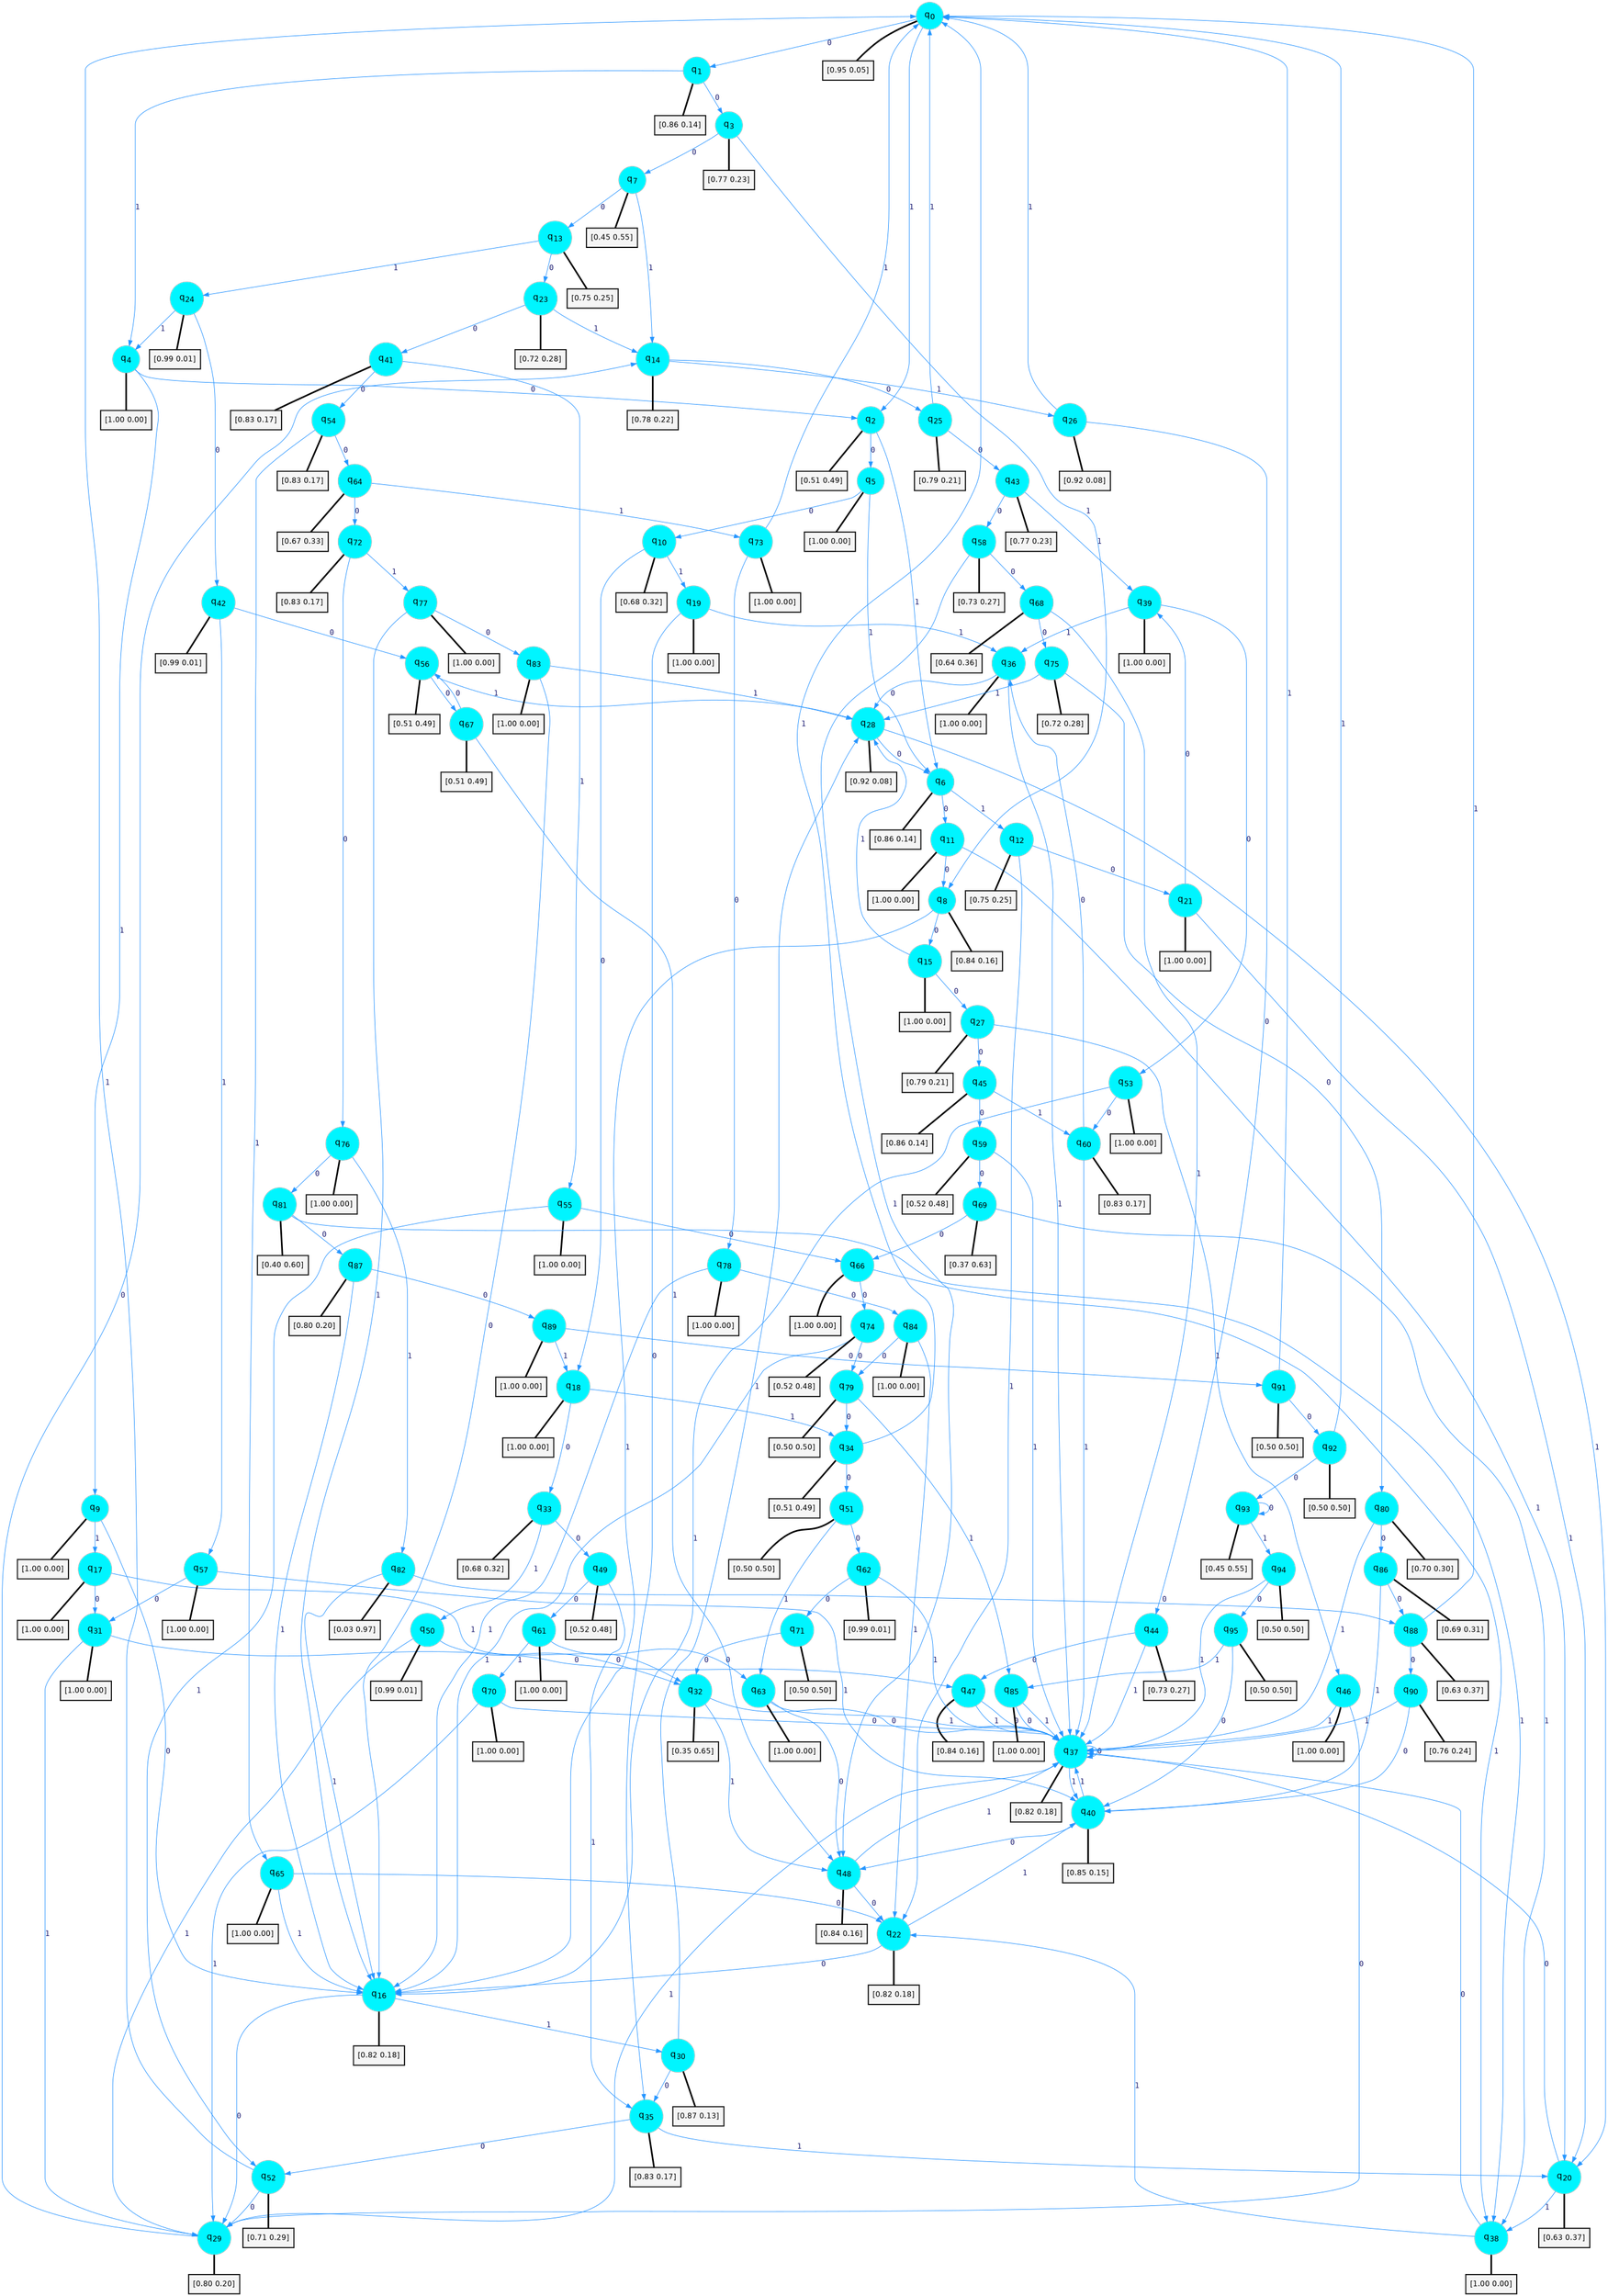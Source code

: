 digraph G {
graph [
bgcolor=transparent, dpi=300, rankdir=TD, size="40,25"];
node [
color=gray, fillcolor=turquoise1, fontcolor=black, fontname=Helvetica, fontsize=16, fontweight=bold, shape=circle, style=filled];
edge [
arrowsize=1, color=dodgerblue1, fontcolor=midnightblue, fontname=courier, fontweight=bold, penwidth=1, style=solid, weight=20];
0[label=<q<SUB>0</SUB>>];
1[label=<q<SUB>1</SUB>>];
2[label=<q<SUB>2</SUB>>];
3[label=<q<SUB>3</SUB>>];
4[label=<q<SUB>4</SUB>>];
5[label=<q<SUB>5</SUB>>];
6[label=<q<SUB>6</SUB>>];
7[label=<q<SUB>7</SUB>>];
8[label=<q<SUB>8</SUB>>];
9[label=<q<SUB>9</SUB>>];
10[label=<q<SUB>10</SUB>>];
11[label=<q<SUB>11</SUB>>];
12[label=<q<SUB>12</SUB>>];
13[label=<q<SUB>13</SUB>>];
14[label=<q<SUB>14</SUB>>];
15[label=<q<SUB>15</SUB>>];
16[label=<q<SUB>16</SUB>>];
17[label=<q<SUB>17</SUB>>];
18[label=<q<SUB>18</SUB>>];
19[label=<q<SUB>19</SUB>>];
20[label=<q<SUB>20</SUB>>];
21[label=<q<SUB>21</SUB>>];
22[label=<q<SUB>22</SUB>>];
23[label=<q<SUB>23</SUB>>];
24[label=<q<SUB>24</SUB>>];
25[label=<q<SUB>25</SUB>>];
26[label=<q<SUB>26</SUB>>];
27[label=<q<SUB>27</SUB>>];
28[label=<q<SUB>28</SUB>>];
29[label=<q<SUB>29</SUB>>];
30[label=<q<SUB>30</SUB>>];
31[label=<q<SUB>31</SUB>>];
32[label=<q<SUB>32</SUB>>];
33[label=<q<SUB>33</SUB>>];
34[label=<q<SUB>34</SUB>>];
35[label=<q<SUB>35</SUB>>];
36[label=<q<SUB>36</SUB>>];
37[label=<q<SUB>37</SUB>>];
38[label=<q<SUB>38</SUB>>];
39[label=<q<SUB>39</SUB>>];
40[label=<q<SUB>40</SUB>>];
41[label=<q<SUB>41</SUB>>];
42[label=<q<SUB>42</SUB>>];
43[label=<q<SUB>43</SUB>>];
44[label=<q<SUB>44</SUB>>];
45[label=<q<SUB>45</SUB>>];
46[label=<q<SUB>46</SUB>>];
47[label=<q<SUB>47</SUB>>];
48[label=<q<SUB>48</SUB>>];
49[label=<q<SUB>49</SUB>>];
50[label=<q<SUB>50</SUB>>];
51[label=<q<SUB>51</SUB>>];
52[label=<q<SUB>52</SUB>>];
53[label=<q<SUB>53</SUB>>];
54[label=<q<SUB>54</SUB>>];
55[label=<q<SUB>55</SUB>>];
56[label=<q<SUB>56</SUB>>];
57[label=<q<SUB>57</SUB>>];
58[label=<q<SUB>58</SUB>>];
59[label=<q<SUB>59</SUB>>];
60[label=<q<SUB>60</SUB>>];
61[label=<q<SUB>61</SUB>>];
62[label=<q<SUB>62</SUB>>];
63[label=<q<SUB>63</SUB>>];
64[label=<q<SUB>64</SUB>>];
65[label=<q<SUB>65</SUB>>];
66[label=<q<SUB>66</SUB>>];
67[label=<q<SUB>67</SUB>>];
68[label=<q<SUB>68</SUB>>];
69[label=<q<SUB>69</SUB>>];
70[label=<q<SUB>70</SUB>>];
71[label=<q<SUB>71</SUB>>];
72[label=<q<SUB>72</SUB>>];
73[label=<q<SUB>73</SUB>>];
74[label=<q<SUB>74</SUB>>];
75[label=<q<SUB>75</SUB>>];
76[label=<q<SUB>76</SUB>>];
77[label=<q<SUB>77</SUB>>];
78[label=<q<SUB>78</SUB>>];
79[label=<q<SUB>79</SUB>>];
80[label=<q<SUB>80</SUB>>];
81[label=<q<SUB>81</SUB>>];
82[label=<q<SUB>82</SUB>>];
83[label=<q<SUB>83</SUB>>];
84[label=<q<SUB>84</SUB>>];
85[label=<q<SUB>85</SUB>>];
86[label=<q<SUB>86</SUB>>];
87[label=<q<SUB>87</SUB>>];
88[label=<q<SUB>88</SUB>>];
89[label=<q<SUB>89</SUB>>];
90[label=<q<SUB>90</SUB>>];
91[label=<q<SUB>91</SUB>>];
92[label=<q<SUB>92</SUB>>];
93[label=<q<SUB>93</SUB>>];
94[label=<q<SUB>94</SUB>>];
95[label=<q<SUB>95</SUB>>];
96[label="[0.95 0.05]", shape=box,fontcolor=black, fontname=Helvetica, fontsize=14, penwidth=2, fillcolor=whitesmoke,color=black];
97[label="[0.86 0.14]", shape=box,fontcolor=black, fontname=Helvetica, fontsize=14, penwidth=2, fillcolor=whitesmoke,color=black];
98[label="[0.51 0.49]", shape=box,fontcolor=black, fontname=Helvetica, fontsize=14, penwidth=2, fillcolor=whitesmoke,color=black];
99[label="[0.77 0.23]", shape=box,fontcolor=black, fontname=Helvetica, fontsize=14, penwidth=2, fillcolor=whitesmoke,color=black];
100[label="[1.00 0.00]", shape=box,fontcolor=black, fontname=Helvetica, fontsize=14, penwidth=2, fillcolor=whitesmoke,color=black];
101[label="[1.00 0.00]", shape=box,fontcolor=black, fontname=Helvetica, fontsize=14, penwidth=2, fillcolor=whitesmoke,color=black];
102[label="[0.86 0.14]", shape=box,fontcolor=black, fontname=Helvetica, fontsize=14, penwidth=2, fillcolor=whitesmoke,color=black];
103[label="[0.45 0.55]", shape=box,fontcolor=black, fontname=Helvetica, fontsize=14, penwidth=2, fillcolor=whitesmoke,color=black];
104[label="[0.84 0.16]", shape=box,fontcolor=black, fontname=Helvetica, fontsize=14, penwidth=2, fillcolor=whitesmoke,color=black];
105[label="[1.00 0.00]", shape=box,fontcolor=black, fontname=Helvetica, fontsize=14, penwidth=2, fillcolor=whitesmoke,color=black];
106[label="[0.68 0.32]", shape=box,fontcolor=black, fontname=Helvetica, fontsize=14, penwidth=2, fillcolor=whitesmoke,color=black];
107[label="[1.00 0.00]", shape=box,fontcolor=black, fontname=Helvetica, fontsize=14, penwidth=2, fillcolor=whitesmoke,color=black];
108[label="[0.75 0.25]", shape=box,fontcolor=black, fontname=Helvetica, fontsize=14, penwidth=2, fillcolor=whitesmoke,color=black];
109[label="[0.75 0.25]", shape=box,fontcolor=black, fontname=Helvetica, fontsize=14, penwidth=2, fillcolor=whitesmoke,color=black];
110[label="[0.78 0.22]", shape=box,fontcolor=black, fontname=Helvetica, fontsize=14, penwidth=2, fillcolor=whitesmoke,color=black];
111[label="[1.00 0.00]", shape=box,fontcolor=black, fontname=Helvetica, fontsize=14, penwidth=2, fillcolor=whitesmoke,color=black];
112[label="[0.82 0.18]", shape=box,fontcolor=black, fontname=Helvetica, fontsize=14, penwidth=2, fillcolor=whitesmoke,color=black];
113[label="[1.00 0.00]", shape=box,fontcolor=black, fontname=Helvetica, fontsize=14, penwidth=2, fillcolor=whitesmoke,color=black];
114[label="[1.00 0.00]", shape=box,fontcolor=black, fontname=Helvetica, fontsize=14, penwidth=2, fillcolor=whitesmoke,color=black];
115[label="[1.00 0.00]", shape=box,fontcolor=black, fontname=Helvetica, fontsize=14, penwidth=2, fillcolor=whitesmoke,color=black];
116[label="[0.63 0.37]", shape=box,fontcolor=black, fontname=Helvetica, fontsize=14, penwidth=2, fillcolor=whitesmoke,color=black];
117[label="[1.00 0.00]", shape=box,fontcolor=black, fontname=Helvetica, fontsize=14, penwidth=2, fillcolor=whitesmoke,color=black];
118[label="[0.82 0.18]", shape=box,fontcolor=black, fontname=Helvetica, fontsize=14, penwidth=2, fillcolor=whitesmoke,color=black];
119[label="[0.72 0.28]", shape=box,fontcolor=black, fontname=Helvetica, fontsize=14, penwidth=2, fillcolor=whitesmoke,color=black];
120[label="[0.99 0.01]", shape=box,fontcolor=black, fontname=Helvetica, fontsize=14, penwidth=2, fillcolor=whitesmoke,color=black];
121[label="[0.79 0.21]", shape=box,fontcolor=black, fontname=Helvetica, fontsize=14, penwidth=2, fillcolor=whitesmoke,color=black];
122[label="[0.92 0.08]", shape=box,fontcolor=black, fontname=Helvetica, fontsize=14, penwidth=2, fillcolor=whitesmoke,color=black];
123[label="[0.79 0.21]", shape=box,fontcolor=black, fontname=Helvetica, fontsize=14, penwidth=2, fillcolor=whitesmoke,color=black];
124[label="[0.92 0.08]", shape=box,fontcolor=black, fontname=Helvetica, fontsize=14, penwidth=2, fillcolor=whitesmoke,color=black];
125[label="[0.80 0.20]", shape=box,fontcolor=black, fontname=Helvetica, fontsize=14, penwidth=2, fillcolor=whitesmoke,color=black];
126[label="[0.87 0.13]", shape=box,fontcolor=black, fontname=Helvetica, fontsize=14, penwidth=2, fillcolor=whitesmoke,color=black];
127[label="[1.00 0.00]", shape=box,fontcolor=black, fontname=Helvetica, fontsize=14, penwidth=2, fillcolor=whitesmoke,color=black];
128[label="[0.35 0.65]", shape=box,fontcolor=black, fontname=Helvetica, fontsize=14, penwidth=2, fillcolor=whitesmoke,color=black];
129[label="[0.68 0.32]", shape=box,fontcolor=black, fontname=Helvetica, fontsize=14, penwidth=2, fillcolor=whitesmoke,color=black];
130[label="[0.51 0.49]", shape=box,fontcolor=black, fontname=Helvetica, fontsize=14, penwidth=2, fillcolor=whitesmoke,color=black];
131[label="[0.83 0.17]", shape=box,fontcolor=black, fontname=Helvetica, fontsize=14, penwidth=2, fillcolor=whitesmoke,color=black];
132[label="[1.00 0.00]", shape=box,fontcolor=black, fontname=Helvetica, fontsize=14, penwidth=2, fillcolor=whitesmoke,color=black];
133[label="[0.82 0.18]", shape=box,fontcolor=black, fontname=Helvetica, fontsize=14, penwidth=2, fillcolor=whitesmoke,color=black];
134[label="[1.00 0.00]", shape=box,fontcolor=black, fontname=Helvetica, fontsize=14, penwidth=2, fillcolor=whitesmoke,color=black];
135[label="[1.00 0.00]", shape=box,fontcolor=black, fontname=Helvetica, fontsize=14, penwidth=2, fillcolor=whitesmoke,color=black];
136[label="[0.85 0.15]", shape=box,fontcolor=black, fontname=Helvetica, fontsize=14, penwidth=2, fillcolor=whitesmoke,color=black];
137[label="[0.83 0.17]", shape=box,fontcolor=black, fontname=Helvetica, fontsize=14, penwidth=2, fillcolor=whitesmoke,color=black];
138[label="[0.99 0.01]", shape=box,fontcolor=black, fontname=Helvetica, fontsize=14, penwidth=2, fillcolor=whitesmoke,color=black];
139[label="[0.77 0.23]", shape=box,fontcolor=black, fontname=Helvetica, fontsize=14, penwidth=2, fillcolor=whitesmoke,color=black];
140[label="[0.73 0.27]", shape=box,fontcolor=black, fontname=Helvetica, fontsize=14, penwidth=2, fillcolor=whitesmoke,color=black];
141[label="[0.86 0.14]", shape=box,fontcolor=black, fontname=Helvetica, fontsize=14, penwidth=2, fillcolor=whitesmoke,color=black];
142[label="[1.00 0.00]", shape=box,fontcolor=black, fontname=Helvetica, fontsize=14, penwidth=2, fillcolor=whitesmoke,color=black];
143[label="[0.84 0.16]", shape=box,fontcolor=black, fontname=Helvetica, fontsize=14, penwidth=2, fillcolor=whitesmoke,color=black];
144[label="[0.84 0.16]", shape=box,fontcolor=black, fontname=Helvetica, fontsize=14, penwidth=2, fillcolor=whitesmoke,color=black];
145[label="[0.52 0.48]", shape=box,fontcolor=black, fontname=Helvetica, fontsize=14, penwidth=2, fillcolor=whitesmoke,color=black];
146[label="[0.99 0.01]", shape=box,fontcolor=black, fontname=Helvetica, fontsize=14, penwidth=2, fillcolor=whitesmoke,color=black];
147[label="[0.50 0.50]", shape=box,fontcolor=black, fontname=Helvetica, fontsize=14, penwidth=2, fillcolor=whitesmoke,color=black];
148[label="[0.71 0.29]", shape=box,fontcolor=black, fontname=Helvetica, fontsize=14, penwidth=2, fillcolor=whitesmoke,color=black];
149[label="[1.00 0.00]", shape=box,fontcolor=black, fontname=Helvetica, fontsize=14, penwidth=2, fillcolor=whitesmoke,color=black];
150[label="[0.83 0.17]", shape=box,fontcolor=black, fontname=Helvetica, fontsize=14, penwidth=2, fillcolor=whitesmoke,color=black];
151[label="[1.00 0.00]", shape=box,fontcolor=black, fontname=Helvetica, fontsize=14, penwidth=2, fillcolor=whitesmoke,color=black];
152[label="[0.51 0.49]", shape=box,fontcolor=black, fontname=Helvetica, fontsize=14, penwidth=2, fillcolor=whitesmoke,color=black];
153[label="[1.00 0.00]", shape=box,fontcolor=black, fontname=Helvetica, fontsize=14, penwidth=2, fillcolor=whitesmoke,color=black];
154[label="[0.73 0.27]", shape=box,fontcolor=black, fontname=Helvetica, fontsize=14, penwidth=2, fillcolor=whitesmoke,color=black];
155[label="[0.52 0.48]", shape=box,fontcolor=black, fontname=Helvetica, fontsize=14, penwidth=2, fillcolor=whitesmoke,color=black];
156[label="[0.83 0.17]", shape=box,fontcolor=black, fontname=Helvetica, fontsize=14, penwidth=2, fillcolor=whitesmoke,color=black];
157[label="[1.00 0.00]", shape=box,fontcolor=black, fontname=Helvetica, fontsize=14, penwidth=2, fillcolor=whitesmoke,color=black];
158[label="[0.99 0.01]", shape=box,fontcolor=black, fontname=Helvetica, fontsize=14, penwidth=2, fillcolor=whitesmoke,color=black];
159[label="[1.00 0.00]", shape=box,fontcolor=black, fontname=Helvetica, fontsize=14, penwidth=2, fillcolor=whitesmoke,color=black];
160[label="[0.67 0.33]", shape=box,fontcolor=black, fontname=Helvetica, fontsize=14, penwidth=2, fillcolor=whitesmoke,color=black];
161[label="[1.00 0.00]", shape=box,fontcolor=black, fontname=Helvetica, fontsize=14, penwidth=2, fillcolor=whitesmoke,color=black];
162[label="[1.00 0.00]", shape=box,fontcolor=black, fontname=Helvetica, fontsize=14, penwidth=2, fillcolor=whitesmoke,color=black];
163[label="[0.51 0.49]", shape=box,fontcolor=black, fontname=Helvetica, fontsize=14, penwidth=2, fillcolor=whitesmoke,color=black];
164[label="[0.64 0.36]", shape=box,fontcolor=black, fontname=Helvetica, fontsize=14, penwidth=2, fillcolor=whitesmoke,color=black];
165[label="[0.37 0.63]", shape=box,fontcolor=black, fontname=Helvetica, fontsize=14, penwidth=2, fillcolor=whitesmoke,color=black];
166[label="[1.00 0.00]", shape=box,fontcolor=black, fontname=Helvetica, fontsize=14, penwidth=2, fillcolor=whitesmoke,color=black];
167[label="[0.50 0.50]", shape=box,fontcolor=black, fontname=Helvetica, fontsize=14, penwidth=2, fillcolor=whitesmoke,color=black];
168[label="[0.83 0.17]", shape=box,fontcolor=black, fontname=Helvetica, fontsize=14, penwidth=2, fillcolor=whitesmoke,color=black];
169[label="[1.00 0.00]", shape=box,fontcolor=black, fontname=Helvetica, fontsize=14, penwidth=2, fillcolor=whitesmoke,color=black];
170[label="[0.52 0.48]", shape=box,fontcolor=black, fontname=Helvetica, fontsize=14, penwidth=2, fillcolor=whitesmoke,color=black];
171[label="[0.72 0.28]", shape=box,fontcolor=black, fontname=Helvetica, fontsize=14, penwidth=2, fillcolor=whitesmoke,color=black];
172[label="[1.00 0.00]", shape=box,fontcolor=black, fontname=Helvetica, fontsize=14, penwidth=2, fillcolor=whitesmoke,color=black];
173[label="[1.00 0.00]", shape=box,fontcolor=black, fontname=Helvetica, fontsize=14, penwidth=2, fillcolor=whitesmoke,color=black];
174[label="[1.00 0.00]", shape=box,fontcolor=black, fontname=Helvetica, fontsize=14, penwidth=2, fillcolor=whitesmoke,color=black];
175[label="[0.50 0.50]", shape=box,fontcolor=black, fontname=Helvetica, fontsize=14, penwidth=2, fillcolor=whitesmoke,color=black];
176[label="[0.70 0.30]", shape=box,fontcolor=black, fontname=Helvetica, fontsize=14, penwidth=2, fillcolor=whitesmoke,color=black];
177[label="[0.40 0.60]", shape=box,fontcolor=black, fontname=Helvetica, fontsize=14, penwidth=2, fillcolor=whitesmoke,color=black];
178[label="[0.03 0.97]", shape=box,fontcolor=black, fontname=Helvetica, fontsize=14, penwidth=2, fillcolor=whitesmoke,color=black];
179[label="[1.00 0.00]", shape=box,fontcolor=black, fontname=Helvetica, fontsize=14, penwidth=2, fillcolor=whitesmoke,color=black];
180[label="[1.00 0.00]", shape=box,fontcolor=black, fontname=Helvetica, fontsize=14, penwidth=2, fillcolor=whitesmoke,color=black];
181[label="[1.00 0.00]", shape=box,fontcolor=black, fontname=Helvetica, fontsize=14, penwidth=2, fillcolor=whitesmoke,color=black];
182[label="[0.69 0.31]", shape=box,fontcolor=black, fontname=Helvetica, fontsize=14, penwidth=2, fillcolor=whitesmoke,color=black];
183[label="[0.80 0.20]", shape=box,fontcolor=black, fontname=Helvetica, fontsize=14, penwidth=2, fillcolor=whitesmoke,color=black];
184[label="[0.63 0.37]", shape=box,fontcolor=black, fontname=Helvetica, fontsize=14, penwidth=2, fillcolor=whitesmoke,color=black];
185[label="[1.00 0.00]", shape=box,fontcolor=black, fontname=Helvetica, fontsize=14, penwidth=2, fillcolor=whitesmoke,color=black];
186[label="[0.76 0.24]", shape=box,fontcolor=black, fontname=Helvetica, fontsize=14, penwidth=2, fillcolor=whitesmoke,color=black];
187[label="[0.50 0.50]", shape=box,fontcolor=black, fontname=Helvetica, fontsize=14, penwidth=2, fillcolor=whitesmoke,color=black];
188[label="[0.50 0.50]", shape=box,fontcolor=black, fontname=Helvetica, fontsize=14, penwidth=2, fillcolor=whitesmoke,color=black];
189[label="[0.45 0.55]", shape=box,fontcolor=black, fontname=Helvetica, fontsize=14, penwidth=2, fillcolor=whitesmoke,color=black];
190[label="[0.50 0.50]", shape=box,fontcolor=black, fontname=Helvetica, fontsize=14, penwidth=2, fillcolor=whitesmoke,color=black];
191[label="[0.50 0.50]", shape=box,fontcolor=black, fontname=Helvetica, fontsize=14, penwidth=2, fillcolor=whitesmoke,color=black];
0->1 [label=0];
0->2 [label=1];
0->96 [arrowhead=none, penwidth=3,color=black];
1->3 [label=0];
1->4 [label=1];
1->97 [arrowhead=none, penwidth=3,color=black];
2->5 [label=0];
2->6 [label=1];
2->98 [arrowhead=none, penwidth=3,color=black];
3->7 [label=0];
3->8 [label=1];
3->99 [arrowhead=none, penwidth=3,color=black];
4->2 [label=0];
4->9 [label=1];
4->100 [arrowhead=none, penwidth=3,color=black];
5->10 [label=0];
5->6 [label=1];
5->101 [arrowhead=none, penwidth=3,color=black];
6->11 [label=0];
6->12 [label=1];
6->102 [arrowhead=none, penwidth=3,color=black];
7->13 [label=0];
7->14 [label=1];
7->103 [arrowhead=none, penwidth=3,color=black];
8->15 [label=0];
8->16 [label=1];
8->104 [arrowhead=none, penwidth=3,color=black];
9->16 [label=0];
9->17 [label=1];
9->105 [arrowhead=none, penwidth=3,color=black];
10->18 [label=0];
10->19 [label=1];
10->106 [arrowhead=none, penwidth=3,color=black];
11->8 [label=0];
11->20 [label=1];
11->107 [arrowhead=none, penwidth=3,color=black];
12->21 [label=0];
12->22 [label=1];
12->108 [arrowhead=none, penwidth=3,color=black];
13->23 [label=0];
13->24 [label=1];
13->109 [arrowhead=none, penwidth=3,color=black];
14->25 [label=0];
14->26 [label=1];
14->110 [arrowhead=none, penwidth=3,color=black];
15->27 [label=0];
15->28 [label=1];
15->111 [arrowhead=none, penwidth=3,color=black];
16->29 [label=0];
16->30 [label=1];
16->112 [arrowhead=none, penwidth=3,color=black];
17->31 [label=0];
17->32 [label=1];
17->113 [arrowhead=none, penwidth=3,color=black];
18->33 [label=0];
18->34 [label=1];
18->114 [arrowhead=none, penwidth=3,color=black];
19->35 [label=0];
19->36 [label=1];
19->115 [arrowhead=none, penwidth=3,color=black];
20->37 [label=0];
20->38 [label=1];
20->116 [arrowhead=none, penwidth=3,color=black];
21->39 [label=0];
21->20 [label=1];
21->117 [arrowhead=none, penwidth=3,color=black];
22->16 [label=0];
22->40 [label=1];
22->118 [arrowhead=none, penwidth=3,color=black];
23->41 [label=0];
23->14 [label=1];
23->119 [arrowhead=none, penwidth=3,color=black];
24->42 [label=0];
24->4 [label=1];
24->120 [arrowhead=none, penwidth=3,color=black];
25->43 [label=0];
25->0 [label=1];
25->121 [arrowhead=none, penwidth=3,color=black];
26->44 [label=0];
26->0 [label=1];
26->122 [arrowhead=none, penwidth=3,color=black];
27->45 [label=0];
27->46 [label=1];
27->123 [arrowhead=none, penwidth=3,color=black];
28->6 [label=0];
28->20 [label=1];
28->124 [arrowhead=none, penwidth=3,color=black];
29->14 [label=0];
29->37 [label=1];
29->125 [arrowhead=none, penwidth=3,color=black];
30->35 [label=0];
30->28 [label=1];
30->126 [arrowhead=none, penwidth=3,color=black];
31->47 [label=0];
31->29 [label=1];
31->127 [arrowhead=none, penwidth=3,color=black];
32->37 [label=0];
32->48 [label=1];
32->128 [arrowhead=none, penwidth=3,color=black];
33->49 [label=0];
33->50 [label=1];
33->129 [arrowhead=none, penwidth=3,color=black];
34->51 [label=0];
34->0 [label=1];
34->130 [arrowhead=none, penwidth=3,color=black];
35->52 [label=0];
35->20 [label=1];
35->131 [arrowhead=none, penwidth=3,color=black];
36->28 [label=0];
36->37 [label=1];
36->132 [arrowhead=none, penwidth=3,color=black];
37->37 [label=0];
37->40 [label=1];
37->133 [arrowhead=none, penwidth=3,color=black];
38->37 [label=0];
38->22 [label=1];
38->134 [arrowhead=none, penwidth=3,color=black];
39->53 [label=0];
39->36 [label=1];
39->135 [arrowhead=none, penwidth=3,color=black];
40->48 [label=0];
40->37 [label=1];
40->136 [arrowhead=none, penwidth=3,color=black];
41->54 [label=0];
41->55 [label=1];
41->137 [arrowhead=none, penwidth=3,color=black];
42->56 [label=0];
42->57 [label=1];
42->138 [arrowhead=none, penwidth=3,color=black];
43->58 [label=0];
43->39 [label=1];
43->139 [arrowhead=none, penwidth=3,color=black];
44->47 [label=0];
44->37 [label=1];
44->140 [arrowhead=none, penwidth=3,color=black];
45->59 [label=0];
45->60 [label=1];
45->141 [arrowhead=none, penwidth=3,color=black];
46->29 [label=0];
46->37 [label=1];
46->142 [arrowhead=none, penwidth=3,color=black];
47->37 [label=0];
47->37 [label=1];
47->143 [arrowhead=none, penwidth=3,color=black];
48->22 [label=0];
48->37 [label=1];
48->144 [arrowhead=none, penwidth=3,color=black];
49->61 [label=0];
49->35 [label=1];
49->145 [arrowhead=none, penwidth=3,color=black];
50->32 [label=0];
50->29 [label=1];
50->146 [arrowhead=none, penwidth=3,color=black];
51->62 [label=0];
51->63 [label=1];
51->147 [arrowhead=none, penwidth=3,color=black];
52->29 [label=0];
52->0 [label=1];
52->148 [arrowhead=none, penwidth=3,color=black];
53->60 [label=0];
53->16 [label=1];
53->149 [arrowhead=none, penwidth=3,color=black];
54->64 [label=0];
54->65 [label=1];
54->150 [arrowhead=none, penwidth=3,color=black];
55->66 [label=0];
55->52 [label=1];
55->151 [arrowhead=none, penwidth=3,color=black];
56->67 [label=0];
56->28 [label=1];
56->152 [arrowhead=none, penwidth=3,color=black];
57->31 [label=0];
57->40 [label=1];
57->153 [arrowhead=none, penwidth=3,color=black];
58->68 [label=0];
58->48 [label=1];
58->154 [arrowhead=none, penwidth=3,color=black];
59->69 [label=0];
59->37 [label=1];
59->155 [arrowhead=none, penwidth=3,color=black];
60->36 [label=0];
60->37 [label=1];
60->156 [arrowhead=none, penwidth=3,color=black];
61->63 [label=0];
61->70 [label=1];
61->157 [arrowhead=none, penwidth=3,color=black];
62->71 [label=0];
62->37 [label=1];
62->158 [arrowhead=none, penwidth=3,color=black];
63->48 [label=0];
63->37 [label=1];
63->159 [arrowhead=none, penwidth=3,color=black];
64->72 [label=0];
64->73 [label=1];
64->160 [arrowhead=none, penwidth=3,color=black];
65->22 [label=0];
65->16 [label=1];
65->161 [arrowhead=none, penwidth=3,color=black];
66->74 [label=0];
66->38 [label=1];
66->162 [arrowhead=none, penwidth=3,color=black];
67->56 [label=0];
67->48 [label=1];
67->163 [arrowhead=none, penwidth=3,color=black];
68->75 [label=0];
68->37 [label=1];
68->164 [arrowhead=none, penwidth=3,color=black];
69->66 [label=0];
69->38 [label=1];
69->165 [arrowhead=none, penwidth=3,color=black];
70->37 [label=0];
70->29 [label=1];
70->166 [arrowhead=none, penwidth=3,color=black];
71->32 [label=0];
71->167 [arrowhead=none, penwidth=3,color=black];
72->76 [label=0];
72->77 [label=1];
72->168 [arrowhead=none, penwidth=3,color=black];
73->78 [label=0];
73->0 [label=1];
73->169 [arrowhead=none, penwidth=3,color=black];
74->79 [label=0];
74->16 [label=1];
74->170 [arrowhead=none, penwidth=3,color=black];
75->80 [label=0];
75->28 [label=1];
75->171 [arrowhead=none, penwidth=3,color=black];
76->81 [label=0];
76->82 [label=1];
76->172 [arrowhead=none, penwidth=3,color=black];
77->83 [label=0];
77->16 [label=1];
77->173 [arrowhead=none, penwidth=3,color=black];
78->84 [label=0];
78->16 [label=1];
78->174 [arrowhead=none, penwidth=3,color=black];
79->34 [label=0];
79->85 [label=1];
79->175 [arrowhead=none, penwidth=3,color=black];
80->86 [label=0];
80->37 [label=1];
80->176 [arrowhead=none, penwidth=3,color=black];
81->87 [label=0];
81->38 [label=1];
81->177 [arrowhead=none, penwidth=3,color=black];
82->88 [label=0];
82->16 [label=1];
82->178 [arrowhead=none, penwidth=3,color=black];
83->16 [label=0];
83->28 [label=1];
83->179 [arrowhead=none, penwidth=3,color=black];
84->79 [label=0];
84->22 [label=1];
84->180 [arrowhead=none, penwidth=3,color=black];
85->37 [label=0];
85->37 [label=1];
85->181 [arrowhead=none, penwidth=3,color=black];
86->88 [label=0];
86->40 [label=1];
86->182 [arrowhead=none, penwidth=3,color=black];
87->89 [label=0];
87->16 [label=1];
87->183 [arrowhead=none, penwidth=3,color=black];
88->90 [label=0];
88->0 [label=1];
88->184 [arrowhead=none, penwidth=3,color=black];
89->91 [label=0];
89->18 [label=1];
89->185 [arrowhead=none, penwidth=3,color=black];
90->40 [label=0];
90->37 [label=1];
90->186 [arrowhead=none, penwidth=3,color=black];
91->92 [label=0];
91->0 [label=1];
91->187 [arrowhead=none, penwidth=3,color=black];
92->93 [label=0];
92->0 [label=1];
92->188 [arrowhead=none, penwidth=3,color=black];
93->93 [label=0];
93->94 [label=1];
93->189 [arrowhead=none, penwidth=3,color=black];
94->95 [label=0];
94->37 [label=1];
94->190 [arrowhead=none, penwidth=3,color=black];
95->40 [label=0];
95->85 [label=1];
95->191 [arrowhead=none, penwidth=3,color=black];
}
